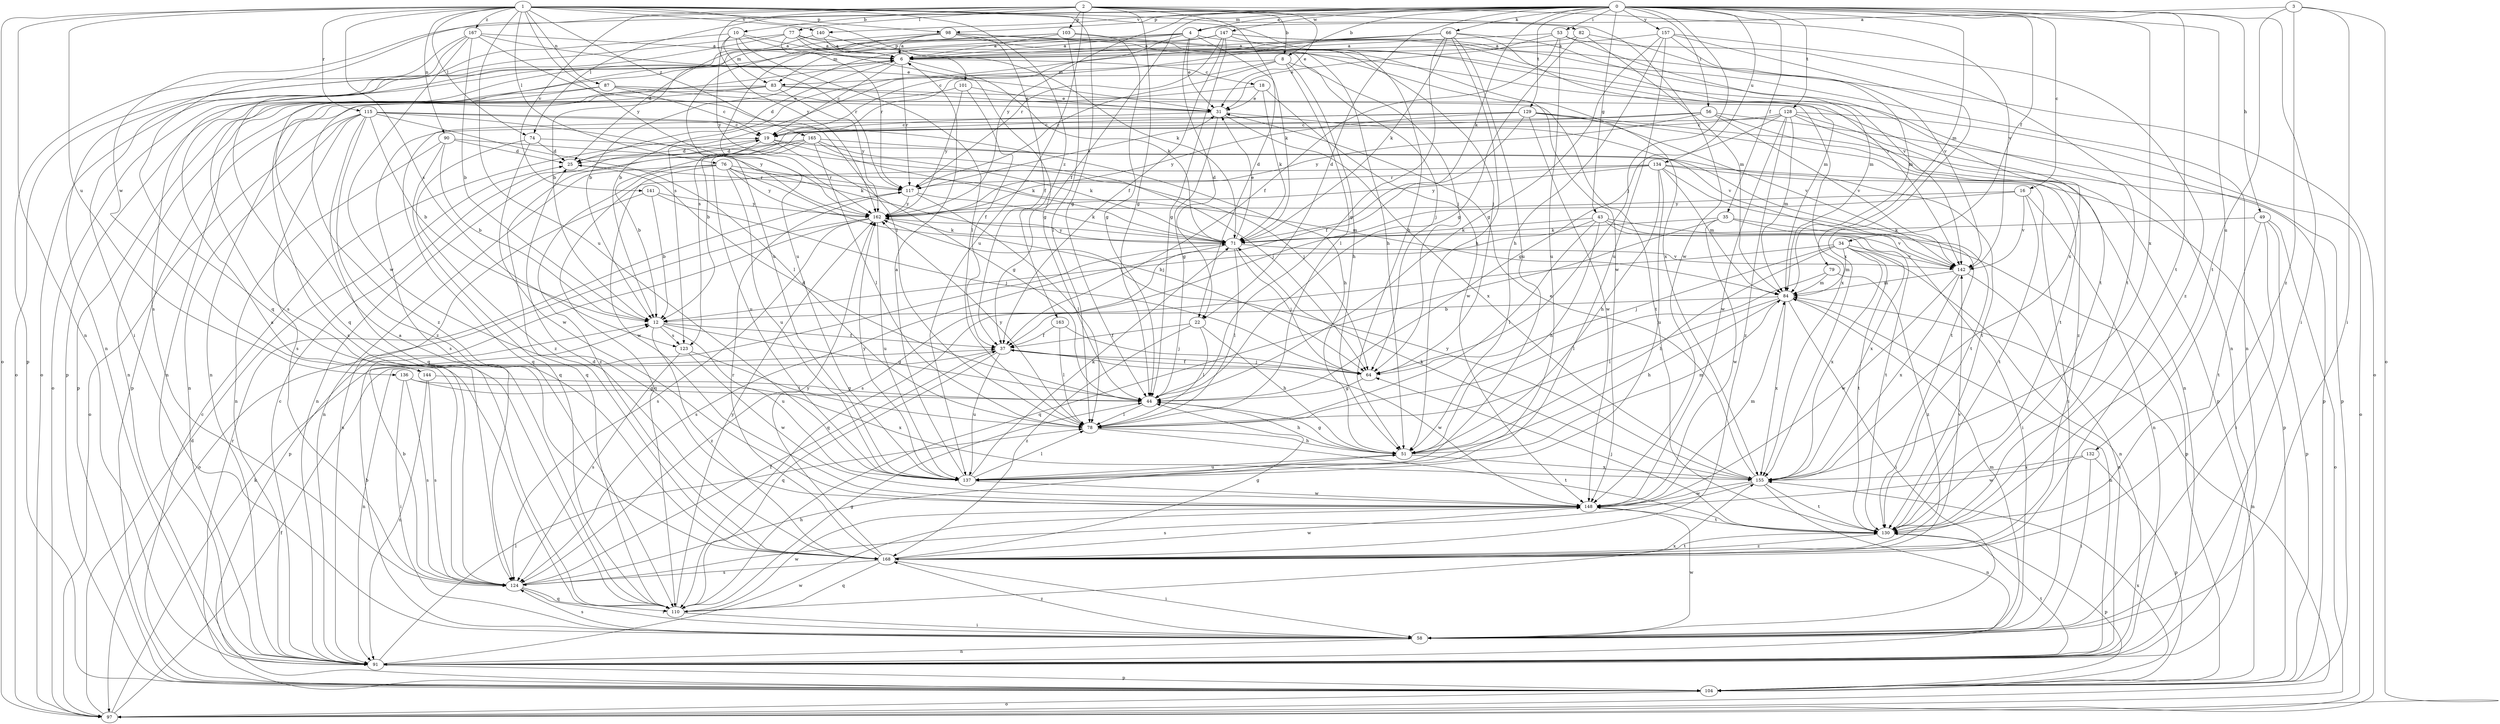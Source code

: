 strict digraph  {
0;
1;
2;
3;
4;
6;
8;
10;
12;
16;
18;
19;
22;
25;
31;
34;
35;
37;
43;
44;
49;
51;
53;
56;
58;
64;
66;
71;
74;
76;
77;
78;
79;
82;
83;
84;
87;
90;
91;
97;
98;
101;
103;
104;
110;
115;
117;
123;
124;
128;
129;
130;
132;
134;
136;
137;
140;
141;
142;
144;
147;
148;
155;
157;
162;
163;
165;
167;
168;
0 -> 4  [label=a];
0 -> 8  [label=b];
0 -> 16  [label=c];
0 -> 22  [label=d];
0 -> 34  [label=f];
0 -> 35  [label=f];
0 -> 37  [label=f];
0 -> 43  [label=g];
0 -> 49  [label=h];
0 -> 53  [label=i];
0 -> 56  [label=i];
0 -> 58  [label=i];
0 -> 64  [label=j];
0 -> 66  [label=k];
0 -> 71  [label=k];
0 -> 74  [label=l];
0 -> 79  [label=m];
0 -> 98  [label=p];
0 -> 128  [label=t];
0 -> 129  [label=t];
0 -> 130  [label=t];
0 -> 132  [label=u];
0 -> 134  [label=u];
0 -> 140  [label=v];
0 -> 144  [label=w];
0 -> 147  [label=w];
0 -> 155  [label=x];
0 -> 157  [label=y];
0 -> 162  [label=y];
1 -> 44  [label=g];
1 -> 51  [label=h];
1 -> 74  [label=l];
1 -> 76  [label=l];
1 -> 82  [label=m];
1 -> 87  [label=n];
1 -> 90  [label=n];
1 -> 91  [label=n];
1 -> 97  [label=o];
1 -> 98  [label=p];
1 -> 101  [label=p];
1 -> 115  [label=r];
1 -> 123  [label=s];
1 -> 136  [label=u];
1 -> 137  [label=u];
1 -> 140  [label=v];
1 -> 162  [label=y];
1 -> 163  [label=z];
1 -> 165  [label=z];
1 -> 167  [label=z];
2 -> 8  [label=b];
2 -> 10  [label=b];
2 -> 22  [label=d];
2 -> 31  [label=e];
2 -> 44  [label=g];
2 -> 77  [label=l];
2 -> 103  [label=p];
2 -> 110  [label=q];
2 -> 137  [label=u];
2 -> 141  [label=v];
2 -> 142  [label=v];
2 -> 148  [label=w];
2 -> 162  [label=y];
3 -> 4  [label=a];
3 -> 58  [label=i];
3 -> 97  [label=o];
3 -> 130  [label=t];
3 -> 168  [label=z];
4 -> 6  [label=a];
4 -> 12  [label=b];
4 -> 22  [label=d];
4 -> 31  [label=e];
4 -> 71  [label=k];
4 -> 83  [label=m];
4 -> 123  [label=s];
4 -> 142  [label=v];
6 -> 18  [label=c];
6 -> 19  [label=c];
6 -> 25  [label=d];
6 -> 71  [label=k];
6 -> 97  [label=o];
6 -> 104  [label=p];
6 -> 117  [label=r];
8 -> 51  [label=h];
8 -> 64  [label=j];
8 -> 78  [label=l];
8 -> 83  [label=m];
8 -> 117  [label=r];
8 -> 123  [label=s];
10 -> 6  [label=a];
10 -> 64  [label=j];
10 -> 78  [label=l];
10 -> 83  [label=m];
10 -> 97  [label=o];
10 -> 117  [label=r];
10 -> 162  [label=y];
12 -> 37  [label=f];
12 -> 44  [label=g];
12 -> 123  [label=s];
12 -> 137  [label=u];
12 -> 168  [label=z];
16 -> 91  [label=n];
16 -> 124  [label=s];
16 -> 130  [label=t];
16 -> 142  [label=v];
16 -> 162  [label=y];
18 -> 31  [label=e];
18 -> 71  [label=k];
18 -> 91  [label=n];
18 -> 148  [label=w];
19 -> 25  [label=d];
19 -> 44  [label=g];
19 -> 71  [label=k];
19 -> 110  [label=q];
19 -> 130  [label=t];
22 -> 37  [label=f];
22 -> 51  [label=h];
22 -> 78  [label=l];
22 -> 168  [label=z];
25 -> 117  [label=r];
31 -> 19  [label=c];
31 -> 44  [label=g];
31 -> 142  [label=v];
31 -> 155  [label=x];
34 -> 51  [label=h];
34 -> 64  [label=j];
34 -> 84  [label=m];
34 -> 91  [label=n];
34 -> 110  [label=q];
34 -> 130  [label=t];
34 -> 142  [label=v];
34 -> 155  [label=x];
35 -> 58  [label=i];
35 -> 71  [label=k];
35 -> 110  [label=q];
35 -> 130  [label=t];
35 -> 148  [label=w];
37 -> 64  [label=j];
37 -> 91  [label=n];
37 -> 110  [label=q];
37 -> 137  [label=u];
37 -> 148  [label=w];
43 -> 12  [label=b];
43 -> 51  [label=h];
43 -> 71  [label=k];
43 -> 78  [label=l];
43 -> 104  [label=p];
43 -> 142  [label=v];
43 -> 155  [label=x];
44 -> 25  [label=d];
44 -> 51  [label=h];
44 -> 78  [label=l];
49 -> 58  [label=i];
49 -> 71  [label=k];
49 -> 97  [label=o];
49 -> 104  [label=p];
49 -> 130  [label=t];
51 -> 44  [label=g];
51 -> 84  [label=m];
51 -> 137  [label=u];
51 -> 155  [label=x];
53 -> 6  [label=a];
53 -> 31  [label=e];
53 -> 37  [label=f];
53 -> 84  [label=m];
53 -> 91  [label=n];
53 -> 137  [label=u];
56 -> 12  [label=b];
56 -> 19  [label=c];
56 -> 104  [label=p];
56 -> 142  [label=v];
56 -> 162  [label=y];
56 -> 168  [label=z];
58 -> 12  [label=b];
58 -> 84  [label=m];
58 -> 91  [label=n];
58 -> 124  [label=s];
58 -> 148  [label=w];
58 -> 168  [label=z];
64 -> 37  [label=f];
64 -> 44  [label=g];
66 -> 6  [label=a];
66 -> 12  [label=b];
66 -> 19  [label=c];
66 -> 44  [label=g];
66 -> 51  [label=h];
66 -> 71  [label=k];
66 -> 84  [label=m];
66 -> 137  [label=u];
66 -> 155  [label=x];
71 -> 31  [label=e];
71 -> 64  [label=j];
71 -> 78  [label=l];
71 -> 124  [label=s];
71 -> 142  [label=v];
71 -> 162  [label=y];
74 -> 25  [label=d];
74 -> 64  [label=j];
74 -> 148  [label=w];
74 -> 168  [label=z];
76 -> 64  [label=j];
76 -> 84  [label=m];
76 -> 91  [label=n];
76 -> 117  [label=r];
76 -> 137  [label=u];
76 -> 148  [label=w];
76 -> 162  [label=y];
76 -> 168  [label=z];
77 -> 6  [label=a];
77 -> 44  [label=g];
77 -> 58  [label=i];
77 -> 71  [label=k];
77 -> 110  [label=q];
77 -> 117  [label=r];
77 -> 130  [label=t];
78 -> 51  [label=h];
78 -> 130  [label=t];
78 -> 162  [label=y];
79 -> 78  [label=l];
79 -> 84  [label=m];
79 -> 168  [label=z];
82 -> 6  [label=a];
82 -> 44  [label=g];
82 -> 84  [label=m];
82 -> 142  [label=v];
83 -> 31  [label=e];
83 -> 91  [label=n];
83 -> 124  [label=s];
83 -> 155  [label=x];
83 -> 162  [label=y];
83 -> 168  [label=z];
84 -> 12  [label=b];
84 -> 51  [label=h];
84 -> 58  [label=i];
84 -> 78  [label=l];
84 -> 91  [label=n];
84 -> 155  [label=x];
87 -> 19  [label=c];
87 -> 31  [label=e];
87 -> 91  [label=n];
87 -> 104  [label=p];
87 -> 130  [label=t];
90 -> 12  [label=b];
90 -> 25  [label=d];
90 -> 71  [label=k];
90 -> 91  [label=n];
90 -> 110  [label=q];
91 -> 19  [label=c];
91 -> 78  [label=l];
91 -> 104  [label=p];
91 -> 130  [label=t];
91 -> 148  [label=w];
97 -> 25  [label=d];
97 -> 37  [label=f];
97 -> 71  [label=k];
97 -> 84  [label=m];
98 -> 6  [label=a];
98 -> 12  [label=b];
98 -> 37  [label=f];
98 -> 51  [label=h];
98 -> 124  [label=s];
98 -> 130  [label=t];
98 -> 137  [label=u];
98 -> 155  [label=x];
101 -> 31  [label=e];
101 -> 37  [label=f];
101 -> 104  [label=p];
101 -> 162  [label=y];
103 -> 6  [label=a];
103 -> 44  [label=g];
103 -> 78  [label=l];
103 -> 97  [label=o];
103 -> 137  [label=u];
103 -> 142  [label=v];
104 -> 19  [label=c];
104 -> 97  [label=o];
104 -> 117  [label=r];
104 -> 155  [label=x];
110 -> 6  [label=a];
110 -> 44  [label=g];
110 -> 58  [label=i];
110 -> 148  [label=w];
110 -> 155  [label=x];
110 -> 162  [label=y];
115 -> 12  [label=b];
115 -> 19  [label=c];
115 -> 51  [label=h];
115 -> 78  [label=l];
115 -> 91  [label=n];
115 -> 97  [label=o];
115 -> 110  [label=q];
115 -> 124  [label=s];
115 -> 162  [label=y];
115 -> 168  [label=z];
117 -> 31  [label=e];
117 -> 71  [label=k];
117 -> 78  [label=l];
117 -> 162  [label=y];
123 -> 78  [label=l];
123 -> 124  [label=s];
123 -> 148  [label=w];
124 -> 6  [label=a];
124 -> 12  [label=b];
124 -> 37  [label=f];
124 -> 51  [label=h];
124 -> 58  [label=i];
124 -> 110  [label=q];
128 -> 19  [label=c];
128 -> 44  [label=g];
128 -> 84  [label=m];
128 -> 91  [label=n];
128 -> 97  [label=o];
128 -> 104  [label=p];
128 -> 124  [label=s];
128 -> 148  [label=w];
128 -> 168  [label=z];
129 -> 19  [label=c];
129 -> 37  [label=f];
129 -> 104  [label=p];
129 -> 110  [label=q];
129 -> 130  [label=t];
129 -> 142  [label=v];
129 -> 148  [label=w];
129 -> 162  [label=y];
130 -> 64  [label=j];
130 -> 104  [label=p];
130 -> 168  [label=z];
132 -> 58  [label=i];
132 -> 104  [label=p];
132 -> 148  [label=w];
132 -> 155  [label=x];
134 -> 51  [label=h];
134 -> 58  [label=i];
134 -> 84  [label=m];
134 -> 104  [label=p];
134 -> 110  [label=q];
134 -> 117  [label=r];
134 -> 130  [label=t];
134 -> 137  [label=u];
134 -> 162  [label=y];
136 -> 44  [label=g];
136 -> 58  [label=i];
136 -> 124  [label=s];
136 -> 155  [label=x];
137 -> 6  [label=a];
137 -> 71  [label=k];
137 -> 78  [label=l];
137 -> 148  [label=w];
137 -> 162  [label=y];
140 -> 6  [label=a];
140 -> 25  [label=d];
140 -> 148  [label=w];
141 -> 12  [label=b];
141 -> 64  [label=j];
141 -> 91  [label=n];
141 -> 162  [label=y];
142 -> 84  [label=m];
142 -> 91  [label=n];
142 -> 148  [label=w];
142 -> 155  [label=x];
144 -> 44  [label=g];
144 -> 91  [label=n];
144 -> 124  [label=s];
147 -> 6  [label=a];
147 -> 37  [label=f];
147 -> 44  [label=g];
147 -> 64  [label=j];
147 -> 91  [label=n];
147 -> 97  [label=o];
147 -> 117  [label=r];
147 -> 124  [label=s];
148 -> 84  [label=m];
148 -> 130  [label=t];
155 -> 31  [label=e];
155 -> 71  [label=k];
155 -> 91  [label=n];
155 -> 124  [label=s];
155 -> 130  [label=t];
155 -> 148  [label=w];
155 -> 162  [label=y];
157 -> 6  [label=a];
157 -> 44  [label=g];
157 -> 51  [label=h];
157 -> 84  [label=m];
157 -> 137  [label=u];
157 -> 155  [label=x];
157 -> 168  [label=z];
162 -> 71  [label=k];
162 -> 97  [label=o];
162 -> 104  [label=p];
162 -> 124  [label=s];
162 -> 137  [label=u];
163 -> 37  [label=f];
163 -> 64  [label=j];
163 -> 78  [label=l];
165 -> 12  [label=b];
165 -> 25  [label=d];
165 -> 64  [label=j];
165 -> 71  [label=k];
165 -> 78  [label=l];
165 -> 91  [label=n];
165 -> 130  [label=t];
165 -> 137  [label=u];
167 -> 6  [label=a];
167 -> 12  [label=b];
167 -> 31  [label=e];
167 -> 78  [label=l];
167 -> 91  [label=n];
167 -> 104  [label=p];
167 -> 148  [label=w];
168 -> 25  [label=d];
168 -> 44  [label=g];
168 -> 58  [label=i];
168 -> 110  [label=q];
168 -> 117  [label=r];
168 -> 124  [label=s];
168 -> 130  [label=t];
168 -> 142  [label=v];
168 -> 148  [label=w];
168 -> 162  [label=y];
}
